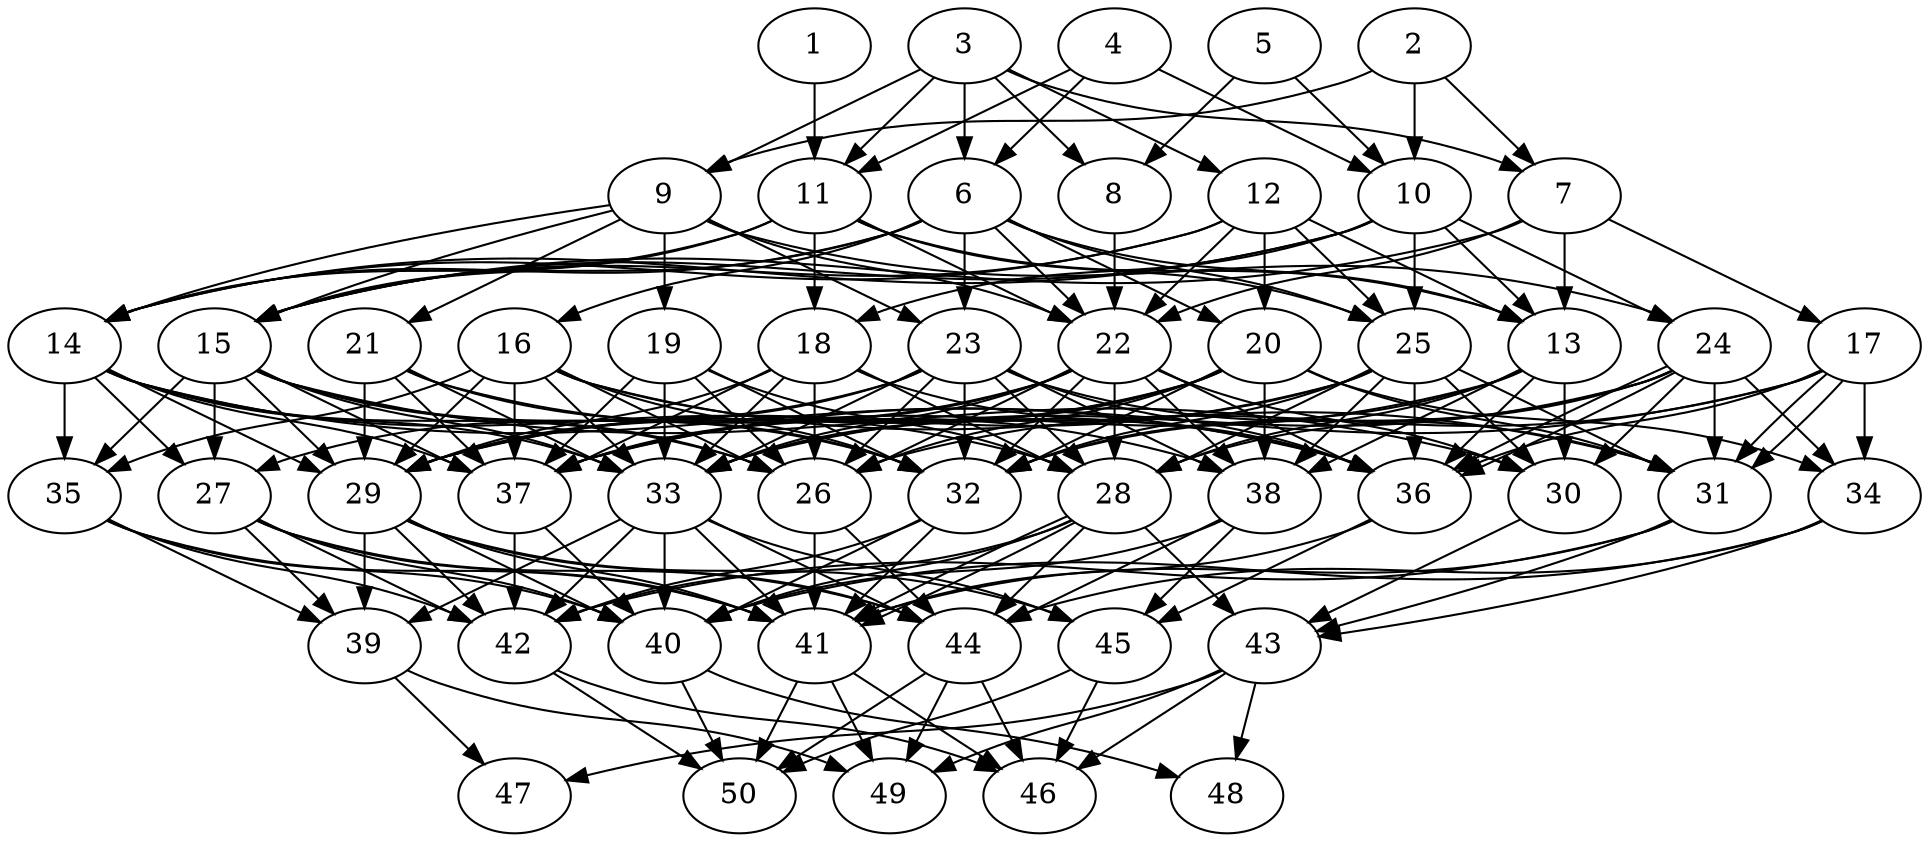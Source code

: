 // DAG automatically generated by daggen at Tue Aug  6 16:32:29 2019
// ./daggen --dot -n 50 --ccr 0.3 --fat 0.6 --regular 0.5 --density 0.8 --mindata 5242880 --maxdata 52428800 
digraph G {
  1 [size="56603307", alpha="0.10", expect_size="16980992"] 
  1 -> 11 [size ="16980992"]
  2 [size="122804907", alpha="0.11", expect_size="36841472"] 
  2 -> 7 [size ="36841472"]
  2 -> 9 [size ="36841472"]
  2 -> 10 [size ="36841472"]
  3 [size="144858453", alpha="0.05", expect_size="43457536"] 
  3 -> 6 [size ="43457536"]
  3 -> 7 [size ="43457536"]
  3 -> 8 [size ="43457536"]
  3 -> 9 [size ="43457536"]
  3 -> 11 [size ="43457536"]
  3 -> 12 [size ="43457536"]
  4 [size="75352747", alpha="0.05", expect_size="22605824"] 
  4 -> 6 [size ="22605824"]
  4 -> 10 [size ="22605824"]
  4 -> 11 [size ="22605824"]
  5 [size="130662400", alpha="0.07", expect_size="39198720"] 
  5 -> 8 [size ="39198720"]
  5 -> 10 [size ="39198720"]
  6 [size="142810453", alpha="0.19", expect_size="42843136"] 
  6 -> 13 [size ="42843136"]
  6 -> 14 [size ="42843136"]
  6 -> 15 [size ="42843136"]
  6 -> 16 [size ="42843136"]
  6 -> 20 [size ="42843136"]
  6 -> 22 [size ="42843136"]
  6 -> 23 [size ="42843136"]
  6 -> 25 [size ="42843136"]
  7 [size="100836693", alpha="0.10", expect_size="30251008"] 
  7 -> 13 [size ="30251008"]
  7 -> 15 [size ="30251008"]
  7 -> 17 [size ="30251008"]
  7 -> 22 [size ="30251008"]
  8 [size="143933440", alpha="0.15", expect_size="43180032"] 
  8 -> 22 [size ="43180032"]
  9 [size="174510080", alpha="0.20", expect_size="52353024"] 
  9 -> 14 [size ="52353024"]
  9 -> 15 [size ="52353024"]
  9 -> 19 [size ="52353024"]
  9 -> 21 [size ="52353024"]
  9 -> 22 [size ="52353024"]
  9 -> 23 [size ="52353024"]
  9 -> 24 [size ="52353024"]
  10 [size="156835840", alpha="0.04", expect_size="47050752"] 
  10 -> 13 [size ="47050752"]
  10 -> 14 [size ="47050752"]
  10 -> 15 [size ="47050752"]
  10 -> 18 [size ="47050752"]
  10 -> 24 [size ="47050752"]
  10 -> 25 [size ="47050752"]
  11 [size="125900800", alpha="0.01", expect_size="37770240"] 
  11 -> 13 [size ="37770240"]
  11 -> 14 [size ="37770240"]
  11 -> 15 [size ="37770240"]
  11 -> 18 [size ="37770240"]
  11 -> 22 [size ="37770240"]
  11 -> 25 [size ="37770240"]
  12 [size="46800213", alpha="0.15", expect_size="14040064"] 
  12 -> 13 [size ="14040064"]
  12 -> 14 [size ="14040064"]
  12 -> 15 [size ="14040064"]
  12 -> 20 [size ="14040064"]
  12 -> 22 [size ="14040064"]
  12 -> 25 [size ="14040064"]
  13 [size="133990400", alpha="0.19", expect_size="40197120"] 
  13 -> 28 [size ="40197120"]
  13 -> 30 [size ="40197120"]
  13 -> 32 [size ="40197120"]
  13 -> 36 [size ="40197120"]
  13 -> 37 [size ="40197120"]
  13 -> 38 [size ="40197120"]
  14 [size="18179413", alpha="0.20", expect_size="5453824"] 
  14 -> 26 [size ="5453824"]
  14 -> 27 [size ="5453824"]
  14 -> 28 [size ="5453824"]
  14 -> 29 [size ="5453824"]
  14 -> 33 [size ="5453824"]
  14 -> 35 [size ="5453824"]
  14 -> 36 [size ="5453824"]
  14 -> 37 [size ="5453824"]
  15 [size="54951253", alpha="0.15", expect_size="16485376"] 
  15 -> 26 [size ="16485376"]
  15 -> 27 [size ="16485376"]
  15 -> 29 [size ="16485376"]
  15 -> 30 [size ="16485376"]
  15 -> 32 [size ="16485376"]
  15 -> 33 [size ="16485376"]
  15 -> 35 [size ="16485376"]
  15 -> 37 [size ="16485376"]
  16 [size="107898880", alpha="0.06", expect_size="32369664"] 
  16 -> 26 [size ="32369664"]
  16 -> 29 [size ="32369664"]
  16 -> 31 [size ="32369664"]
  16 -> 32 [size ="32369664"]
  16 -> 33 [size ="32369664"]
  16 -> 35 [size ="32369664"]
  16 -> 36 [size ="32369664"]
  16 -> 37 [size ="32369664"]
  17 [size="103400107", alpha="0.20", expect_size="31020032"] 
  17 -> 26 [size ="31020032"]
  17 -> 31 [size ="31020032"]
  17 -> 31 [size ="31020032"]
  17 -> 34 [size ="31020032"]
  17 -> 36 [size ="31020032"]
  17 -> 37 [size ="31020032"]
  18 [size="24070827", alpha="0.16", expect_size="7221248"] 
  18 -> 26 [size ="7221248"]
  18 -> 28 [size ="7221248"]
  18 -> 29 [size ="7221248"]
  18 -> 33 [size ="7221248"]
  18 -> 36 [size ="7221248"]
  18 -> 37 [size ="7221248"]
  19 [size="140922880", alpha="0.13", expect_size="42276864"] 
  19 -> 26 [size ="42276864"]
  19 -> 28 [size ="42276864"]
  19 -> 32 [size ="42276864"]
  19 -> 33 [size ="42276864"]
  19 -> 37 [size ="42276864"]
  20 [size="137758720", alpha="0.07", expect_size="41327616"] 
  20 -> 26 [size ="41327616"]
  20 -> 29 [size ="41327616"]
  20 -> 31 [size ="41327616"]
  20 -> 32 [size ="41327616"]
  20 -> 33 [size ="41327616"]
  20 -> 34 [size ="41327616"]
  20 -> 37 [size ="41327616"]
  20 -> 38 [size ="41327616"]
  21 [size="170919253", alpha="0.05", expect_size="51275776"] 
  21 -> 29 [size ="51275776"]
  21 -> 32 [size ="51275776"]
  21 -> 33 [size ="51275776"]
  21 -> 37 [size ="51275776"]
  21 -> 38 [size ="51275776"]
  22 [size="17957547", alpha="0.17", expect_size="5387264"] 
  22 -> 26 [size ="5387264"]
  22 -> 28 [size ="5387264"]
  22 -> 29 [size ="5387264"]
  22 -> 30 [size ="5387264"]
  22 -> 32 [size ="5387264"]
  22 -> 33 [size ="5387264"]
  22 -> 36 [size ="5387264"]
  22 -> 37 [size ="5387264"]
  22 -> 38 [size ="5387264"]
  23 [size="134679893", alpha="0.05", expect_size="40403968"] 
  23 -> 26 [size ="40403968"]
  23 -> 27 [size ="40403968"]
  23 -> 28 [size ="40403968"]
  23 -> 29 [size ="40403968"]
  23 -> 31 [size ="40403968"]
  23 -> 32 [size ="40403968"]
  23 -> 33 [size ="40403968"]
  23 -> 36 [size ="40403968"]
  23 -> 38 [size ="40403968"]
  24 [size="128955733", alpha="0.00", expect_size="38686720"] 
  24 -> 28 [size ="38686720"]
  24 -> 30 [size ="38686720"]
  24 -> 31 [size ="38686720"]
  24 -> 32 [size ="38686720"]
  24 -> 33 [size ="38686720"]
  24 -> 34 [size ="38686720"]
  24 -> 36 [size ="38686720"]
  24 -> 36 [size ="38686720"]
  25 [size="128669013", alpha="0.10", expect_size="38600704"] 
  25 -> 28 [size ="38600704"]
  25 -> 29 [size ="38600704"]
  25 -> 30 [size ="38600704"]
  25 -> 31 [size ="38600704"]
  25 -> 32 [size ="38600704"]
  25 -> 33 [size ="38600704"]
  25 -> 36 [size ="38600704"]
  25 -> 38 [size ="38600704"]
  26 [size="92716373", alpha="0.16", expect_size="27814912"] 
  26 -> 41 [size ="27814912"]
  26 -> 44 [size ="27814912"]
  27 [size="141230080", alpha="0.13", expect_size="42369024"] 
  27 -> 39 [size ="42369024"]
  27 -> 40 [size ="42369024"]
  27 -> 41 [size ="42369024"]
  27 -> 42 [size ="42369024"]
  27 -> 44 [size ="42369024"]
  28 [size="138342400", alpha="0.05", expect_size="41502720"] 
  28 -> 40 [size ="41502720"]
  28 -> 41 [size ="41502720"]
  28 -> 41 [size ="41502720"]
  28 -> 42 [size ="41502720"]
  28 -> 43 [size ="41502720"]
  28 -> 44 [size ="41502720"]
  29 [size="103099733", alpha="0.17", expect_size="30929920"] 
  29 -> 39 [size ="30929920"]
  29 -> 40 [size ="30929920"]
  29 -> 41 [size ="30929920"]
  29 -> 42 [size ="30929920"]
  29 -> 44 [size ="30929920"]
  29 -> 45 [size ="30929920"]
  30 [size="47831040", alpha="0.08", expect_size="14349312"] 
  30 -> 43 [size ="14349312"]
  31 [size="98996907", alpha="0.12", expect_size="29699072"] 
  31 -> 41 [size ="29699072"]
  31 -> 42 [size ="29699072"]
  31 -> 43 [size ="29699072"]
  32 [size="138434560", alpha="0.19", expect_size="41530368"] 
  32 -> 40 [size ="41530368"]
  32 -> 41 [size ="41530368"]
  32 -> 42 [size ="41530368"]
  33 [size="114196480", alpha="0.02", expect_size="34258944"] 
  33 -> 39 [size ="34258944"]
  33 -> 40 [size ="34258944"]
  33 -> 41 [size ="34258944"]
  33 -> 42 [size ="34258944"]
  33 -> 44 [size ="34258944"]
  33 -> 45 [size ="34258944"]
  34 [size="153658027", alpha="0.04", expect_size="46097408"] 
  34 -> 40 [size ="46097408"]
  34 -> 43 [size ="46097408"]
  34 -> 44 [size ="46097408"]
  35 [size="157416107", alpha="0.12", expect_size="47224832"] 
  35 -> 39 [size ="47224832"]
  35 -> 40 [size ="47224832"]
  35 -> 41 [size ="47224832"]
  35 -> 42 [size ="47224832"]
  36 [size="81367040", alpha="0.10", expect_size="24410112"] 
  36 -> 41 [size ="24410112"]
  36 -> 45 [size ="24410112"]
  37 [size="50851840", alpha="0.00", expect_size="15255552"] 
  37 -> 40 [size ="15255552"]
  37 -> 42 [size ="15255552"]
  38 [size="149230933", alpha="0.11", expect_size="44769280"] 
  38 -> 40 [size ="44769280"]
  38 -> 44 [size ="44769280"]
  38 -> 45 [size ="44769280"]
  39 [size="31102293", alpha="0.17", expect_size="9330688"] 
  39 -> 47 [size ="9330688"]
  39 -> 49 [size ="9330688"]
  40 [size="168079360", alpha="0.19", expect_size="50423808"] 
  40 -> 48 [size ="50423808"]
  40 -> 50 [size ="50423808"]
  41 [size="70376107", alpha="0.20", expect_size="21112832"] 
  41 -> 46 [size ="21112832"]
  41 -> 49 [size ="21112832"]
  41 -> 50 [size ="21112832"]
  42 [size="160993280", alpha="0.01", expect_size="48297984"] 
  42 -> 46 [size ="48297984"]
  42 -> 50 [size ="48297984"]
  43 [size="154685440", alpha="0.17", expect_size="46405632"] 
  43 -> 46 [size ="46405632"]
  43 -> 47 [size ="46405632"]
  43 -> 48 [size ="46405632"]
  43 -> 49 [size ="46405632"]
  44 [size="167966720", alpha="0.07", expect_size="50390016"] 
  44 -> 46 [size ="50390016"]
  44 -> 49 [size ="50390016"]
  44 -> 50 [size ="50390016"]
  45 [size="44253867", alpha="0.12", expect_size="13276160"] 
  45 -> 46 [size ="13276160"]
  45 -> 50 [size ="13276160"]
  46 [size="135598080", alpha="0.06", expect_size="40679424"] 
  47 [size="60566187", alpha="0.15", expect_size="18169856"] 
  48 [size="62368427", alpha="0.00", expect_size="18710528"] 
  49 [size="147602773", alpha="0.16", expect_size="44280832"] 
  50 [size="125143040", alpha="0.16", expect_size="37542912"] 
}
